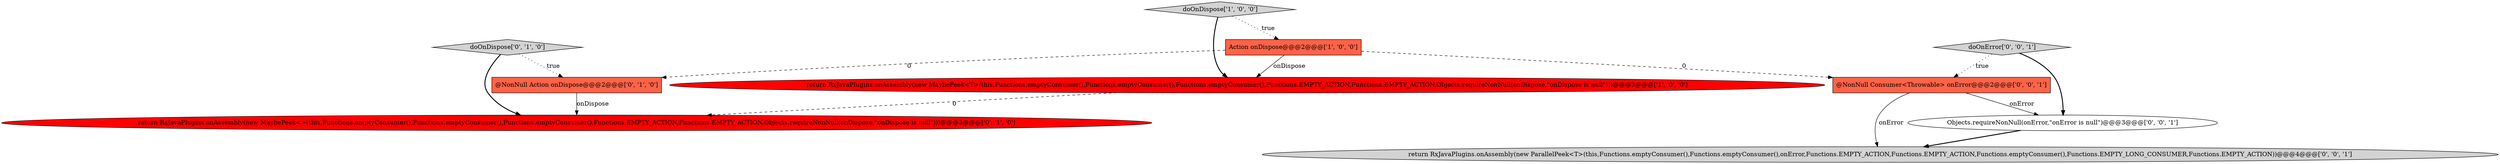 digraph {
0 [style = filled, label = "Action onDispose@@@2@@@['1', '0', '0']", fillcolor = tomato, shape = box image = "AAA1AAABBB1BBB"];
4 [style = filled, label = "@NonNull Action onDispose@@@2@@@['0', '1', '0']", fillcolor = tomato, shape = box image = "AAA1AAABBB2BBB"];
5 [style = filled, label = "return RxJavaPlugins.onAssembly(new MaybePeek<>(this,Functions.emptyConsumer(),Functions.emptyConsumer(),Functions.emptyConsumer(),Functions.EMPTY_ACTION,Functions.EMPTY_ACTION,Objects.requireNonNull(onDispose,\"onDispose is null\")))@@@3@@@['0', '1', '0']", fillcolor = red, shape = ellipse image = "AAA1AAABBB2BBB"];
2 [style = filled, label = "return RxJavaPlugins.onAssembly(new MaybePeek<T>(this,Functions.emptyConsumer(),Functions.emptyConsumer(),Functions.emptyConsumer(),Functions.EMPTY_ACTION,Functions.EMPTY_ACTION,Objects.requireNonNull(onDispose,\"onDispose is null\")))@@@3@@@['1', '0', '0']", fillcolor = red, shape = ellipse image = "AAA1AAABBB1BBB"];
9 [style = filled, label = "return RxJavaPlugins.onAssembly(new ParallelPeek<T>(this,Functions.emptyConsumer(),Functions.emptyConsumer(),onError,Functions.EMPTY_ACTION,Functions.EMPTY_ACTION,Functions.emptyConsumer(),Functions.EMPTY_LONG_CONSUMER,Functions.EMPTY_ACTION))@@@4@@@['0', '0', '1']", fillcolor = lightgray, shape = ellipse image = "AAA0AAABBB3BBB"];
1 [style = filled, label = "doOnDispose['1', '0', '0']", fillcolor = lightgray, shape = diamond image = "AAA0AAABBB1BBB"];
7 [style = filled, label = "Objects.requireNonNull(onError,\"onError is null\")@@@3@@@['0', '0', '1']", fillcolor = white, shape = ellipse image = "AAA0AAABBB3BBB"];
3 [style = filled, label = "doOnDispose['0', '1', '0']", fillcolor = lightgray, shape = diamond image = "AAA0AAABBB2BBB"];
6 [style = filled, label = "doOnError['0', '0', '1']", fillcolor = lightgray, shape = diamond image = "AAA0AAABBB3BBB"];
8 [style = filled, label = "@NonNull Consumer<Throwable> onError@@@2@@@['0', '0', '1']", fillcolor = tomato, shape = box image = "AAA0AAABBB3BBB"];
7->9 [style = bold, label=""];
3->4 [style = dotted, label="true"];
0->8 [style = dashed, label="0"];
2->5 [style = dashed, label="0"];
0->2 [style = solid, label="onDispose"];
1->2 [style = bold, label=""];
3->5 [style = bold, label=""];
1->0 [style = dotted, label="true"];
0->4 [style = dashed, label="0"];
6->7 [style = bold, label=""];
4->5 [style = solid, label="onDispose"];
8->7 [style = solid, label="onError"];
6->8 [style = dotted, label="true"];
8->9 [style = solid, label="onError"];
}

